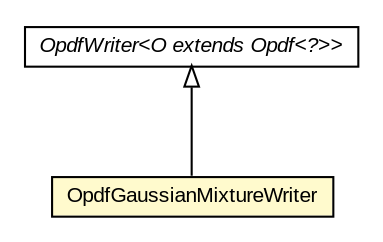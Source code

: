 #!/usr/local/bin/dot
#
# Class diagram 
# Generated by UMLGraph version 5.3 (http://www.umlgraph.org/)
#

digraph G {
	edge [fontname="arial",fontsize=10,labelfontname="arial",labelfontsize=10];
	node [fontname="arial",fontsize=10,shape=plaintext];
	nodesep=0.25;
	ranksep=0.5;
	// be.ac.ulg.montefiore.run.jahmm.io.OpdfWriter<O extends be.ac.ulg.montefiore.run.jahmm.Opdf<?>>
	c82278 [label=<<table title="be.ac.ulg.montefiore.run.jahmm.io.OpdfWriter" border="0" cellborder="1" cellspacing="0" cellpadding="2" port="p" href="./OpdfWriter.html">
		<tr><td><table border="0" cellspacing="0" cellpadding="1">
<tr><td align="center" balign="center"><font face="arial italic"> OpdfWriter&lt;O extends Opdf&lt;?&gt;&gt; </font></td></tr>
		</table></td></tr>
		</table>>, fontname="arial", fontcolor="black", fontsize=10.0];
	// be.ac.ulg.montefiore.run.jahmm.io.OpdfGaussianMixtureWriter
	c82287 [label=<<table title="be.ac.ulg.montefiore.run.jahmm.io.OpdfGaussianMixtureWriter" border="0" cellborder="1" cellspacing="0" cellpadding="2" port="p" bgcolor="lemonChiffon" href="./OpdfGaussianMixtureWriter.html">
		<tr><td><table border="0" cellspacing="0" cellpadding="1">
<tr><td align="center" balign="center"> OpdfGaussianMixtureWriter </td></tr>
		</table></td></tr>
		</table>>, fontname="arial", fontcolor="black", fontsize=10.0];
	//be.ac.ulg.montefiore.run.jahmm.io.OpdfGaussianMixtureWriter extends be.ac.ulg.montefiore.run.jahmm.io.OpdfWriter<be.ac.ulg.montefiore.run.jahmm.OpdfGaussianMixture>
	c82278:p -> c82287:p [dir=back,arrowtail=empty];
}

